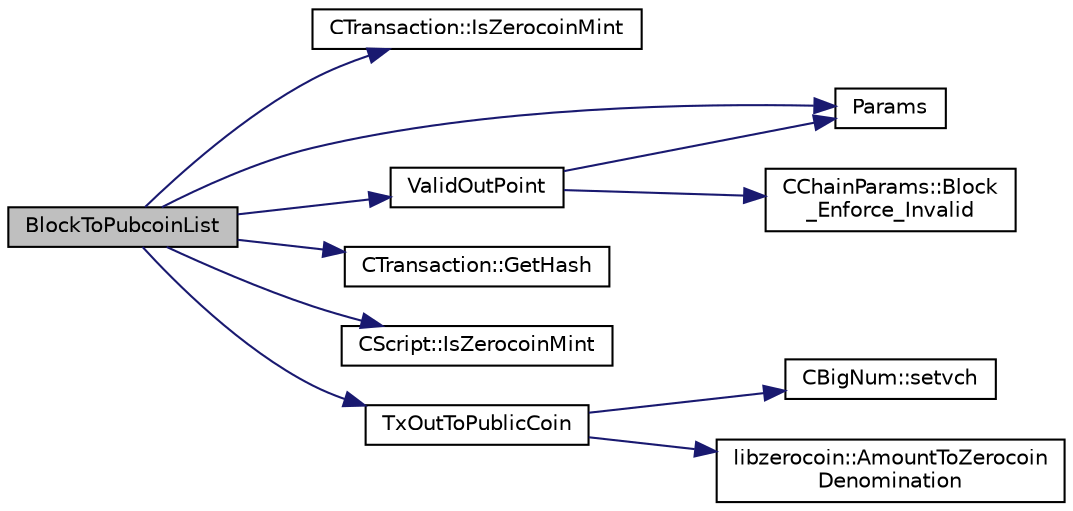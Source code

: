 digraph "BlockToPubcoinList"
{
  edge [fontname="Helvetica",fontsize="10",labelfontname="Helvetica",labelfontsize="10"];
  node [fontname="Helvetica",fontsize="10",shape=record];
  rankdir="LR";
  Node206 [label="BlockToPubcoinList",height=0.2,width=0.4,color="black", fillcolor="grey75", style="filled", fontcolor="black"];
  Node206 -> Node207 [color="midnightblue",fontsize="10",style="solid",fontname="Helvetica"];
  Node207 [label="CTransaction::IsZerocoinMint",height=0.2,width=0.4,color="black", fillcolor="white", style="filled",URL="$class_c_transaction.html#ab91efb1c2312e6feeecfbbfff11abbb1"];
  Node206 -> Node208 [color="midnightblue",fontsize="10",style="solid",fontname="Helvetica"];
  Node208 [label="ValidOutPoint",height=0.2,width=0.4,color="black", fillcolor="white", style="filled",URL="$main_8cpp.html#a1f3b001e1c5c988c6a14f6367cffb6a7"];
  Node208 -> Node209 [color="midnightblue",fontsize="10",style="solid",fontname="Helvetica"];
  Node209 [label="Params",height=0.2,width=0.4,color="black", fillcolor="white", style="filled",URL="$chainparams_8cpp.html#ace5c5b706d71a324a417dd2db394fd4a",tooltip="Return the currently selected parameters. "];
  Node208 -> Node210 [color="midnightblue",fontsize="10",style="solid",fontname="Helvetica"];
  Node210 [label="CChainParams::Block\l_Enforce_Invalid",height=0.2,width=0.4,color="black", fillcolor="white", style="filled",URL="$class_c_chain_params.html#a273dbde532ea4c5cf57eea2150d1bea3"];
  Node206 -> Node211 [color="midnightblue",fontsize="10",style="solid",fontname="Helvetica"];
  Node211 [label="CTransaction::GetHash",height=0.2,width=0.4,color="black", fillcolor="white", style="filled",URL="$class_c_transaction.html#a7efd1379de830341417c0bfa23a149aa"];
  Node206 -> Node212 [color="midnightblue",fontsize="10",style="solid",fontname="Helvetica"];
  Node212 [label="CScript::IsZerocoinMint",height=0.2,width=0.4,color="black", fillcolor="white", style="filled",URL="$class_c_script.html#aadeaf93bd9c00abc9e20d082051adac8"];
  Node206 -> Node209 [color="midnightblue",fontsize="10",style="solid",fontname="Helvetica"];
  Node206 -> Node213 [color="midnightblue",fontsize="10",style="solid",fontname="Helvetica"];
  Node213 [label="TxOutToPublicCoin",height=0.2,width=0.4,color="black", fillcolor="white", style="filled",URL="$main_8cpp.html#aac3e600e13586e9d4aa42571d6cd2637"];
  Node213 -> Node214 [color="midnightblue",fontsize="10",style="solid",fontname="Helvetica"];
  Node214 [label="CBigNum::setvch",height=0.2,width=0.4,color="black", fillcolor="white", style="filled",URL="$class_c_big_num.html#aa9236c14e34519e9b173a9a4b80f5621"];
  Node213 -> Node215 [color="midnightblue",fontsize="10",style="solid",fontname="Helvetica"];
  Node215 [label="libzerocoin::AmountToZerocoin\lDenomination",height=0.2,width=0.4,color="black", fillcolor="white", style="filled",URL="$namespacelibzerocoin.html#a134fac363d8467df4fbb539a880051ec"];
}
